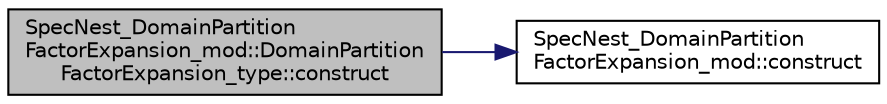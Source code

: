 digraph "SpecNest_DomainPartitionFactorExpansion_mod::DomainPartitionFactorExpansion_type::construct"
{
 // LATEX_PDF_SIZE
  edge [fontname="Helvetica",fontsize="10",labelfontname="Helvetica",labelfontsize="10"];
  node [fontname="Helvetica",fontsize="10",shape=record];
  rankdir="LR";
  Node1 [label="SpecNest_DomainPartition\lFactorExpansion_mod::DomainPartition\lFactorExpansion_type::construct",height=0.2,width=0.4,color="black", fillcolor="grey75", style="filled", fontcolor="black",tooltip=" "];
  Node1 -> Node2 [color="midnightblue",fontsize="10",style="solid",fontname="Helvetica"];
  Node2 [label="SpecNest_DomainPartition\lFactorExpansion_mod::construct",height=0.2,width=0.4,color="black", fillcolor="white", style="filled",URL="$namespaceSpecNest__DomainPartitionFactorExpansion__mod.html#a8a6dfb82e1082b502cb99e501eab3c8e",tooltip=" "];
}

